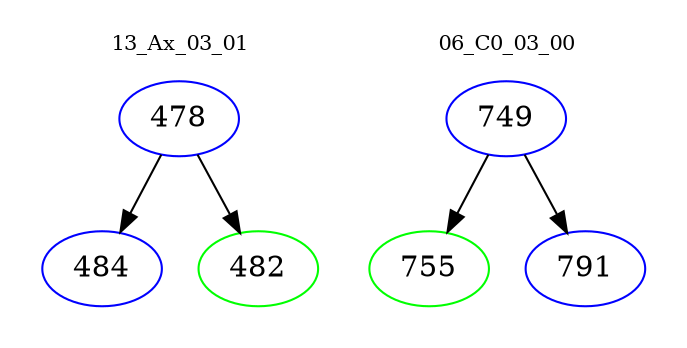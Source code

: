 digraph{
subgraph cluster_0 {
color = white
label = "13_Ax_03_01";
fontsize=10;
T0_478 [label="478", color="blue"]
T0_478 -> T0_484 [color="black"]
T0_484 [label="484", color="blue"]
T0_478 -> T0_482 [color="black"]
T0_482 [label="482", color="green"]
}
subgraph cluster_1 {
color = white
label = "06_C0_03_00";
fontsize=10;
T1_749 [label="749", color="blue"]
T1_749 -> T1_755 [color="black"]
T1_755 [label="755", color="green"]
T1_749 -> T1_791 [color="black"]
T1_791 [label="791", color="blue"]
}
}
